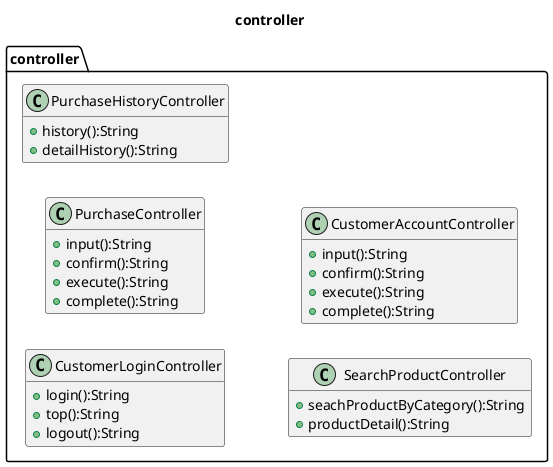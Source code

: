 @startuml
title controller
hide empty members
left to right direction

package controller{
    class CustomerLoginController{
        +login():String
        +top():String
        +logout():String
    }
    class PurchaseController{
        +input():String
        +confirm():String
        +execute():String
        +complete():String
    }
    class PurchaseHistoryController{
        +history():String
        +detailHistory():String
    }
    class SearchProductController{
        +seachProductByCategory():String
        +productDetail():String
    }
    class CustomerAccountController{
        +input():String
        +confirm():String
        +execute():String
        +complete():String
    }
}

@enduml